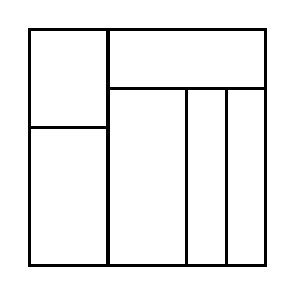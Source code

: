 \begin{tikzpicture}[very thick, scale=.5]
    \draw (0,7/2) rectangle (2,6);
    \draw (0,0) rectangle (2,7/2);
    \draw (2,9/2) rectangle (6,6);
    \draw (2,0) rectangle (4,9/2);
    \draw (4,0) rectangle (5,9/2);
    \draw (5,0) rectangle (6,9/2);
\end{tikzpicture}
